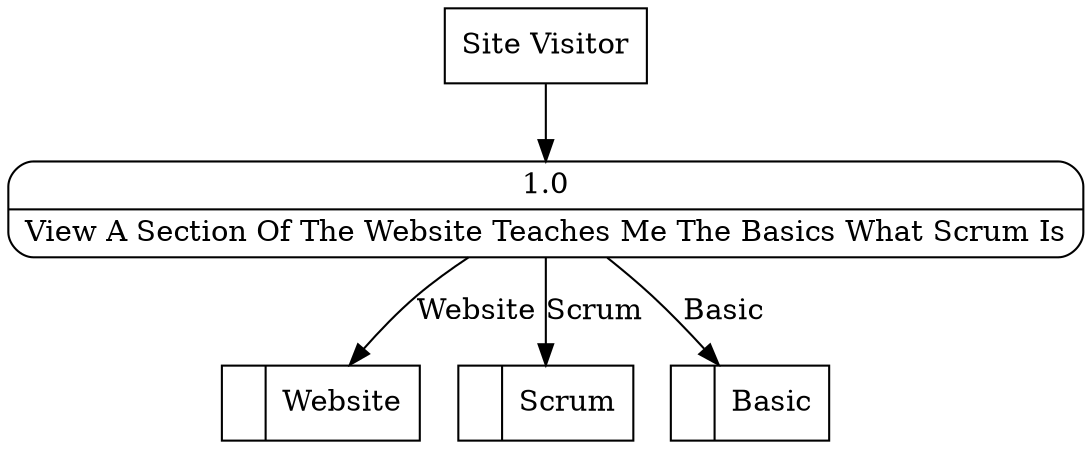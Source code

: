 digraph dfd2{ 
node[shape=record]
200 [label="<f0>  |<f1> Website " ];
201 [label="<f0>  |<f1> Scrum " ];
202 [label="<f0>  |<f1> Basic " ];
203 [label="Site Visitor" shape=box];
204 [label="{<f0> 1.0|<f1> View A Section Of The Website Teaches Me The Basics What Scrum Is }" shape=Mrecord];
203 -> 204
204 -> 200 [label="Website"]
204 -> 202 [label="Basic"]
204 -> 201 [label="Scrum"]
}